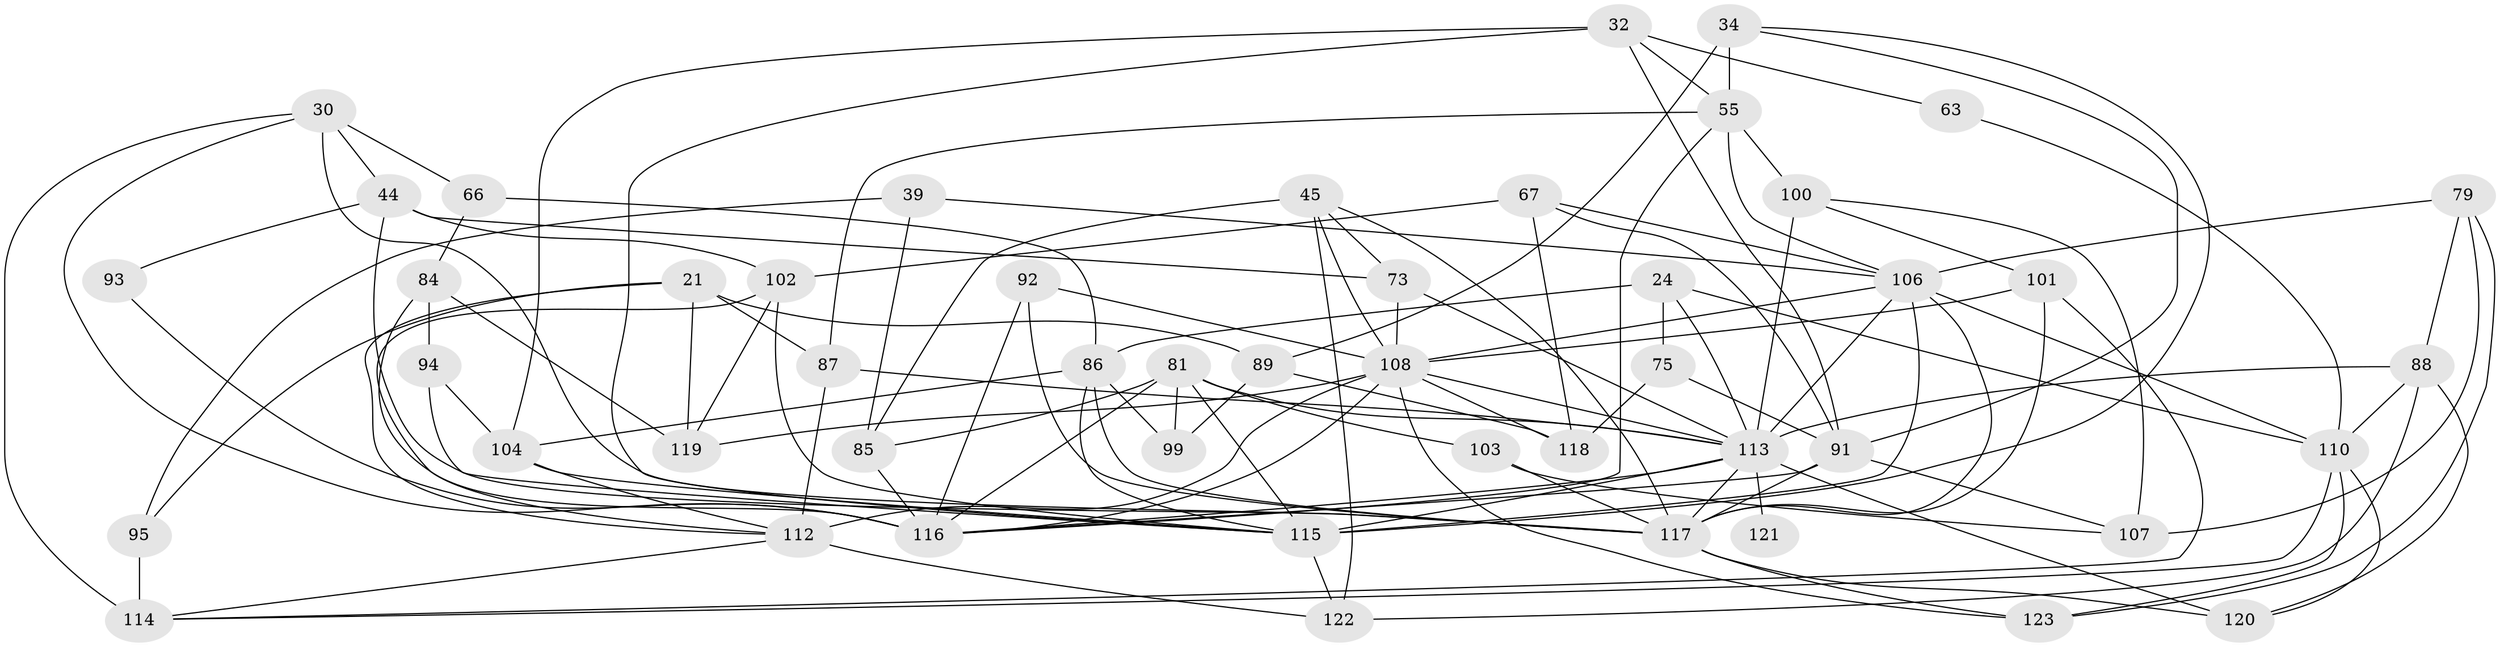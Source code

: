 // original degree distribution, {3: 0.3170731707317073, 2: 0.10569105691056911, 7: 0.032520325203252036, 5: 0.18699186991869918, 6: 0.12195121951219512, 4: 0.23577235772357724}
// Generated by graph-tools (version 1.1) at 2025/52/03/04/25 21:52:06]
// undirected, 49 vertices, 123 edges
graph export_dot {
graph [start="1"]
  node [color=gray90,style=filled];
  21 [super="+11"];
  24;
  30;
  32;
  34;
  39;
  44 [super="+37"];
  45;
  55 [super="+23"];
  63;
  66 [super="+16"];
  67 [super="+50"];
  73 [super="+22"];
  75 [super="+14"];
  79;
  81 [super="+78"];
  84 [super="+25"];
  85 [super="+58"];
  86 [super="+61"];
  87 [super="+65"];
  88 [super="+76+82"];
  89;
  91 [super="+27+64+80"];
  92 [super="+59"];
  93;
  94;
  95 [super="+4"];
  99 [super="+1"];
  100 [super="+62+70"];
  101 [super="+74"];
  102;
  103;
  104 [super="+43"];
  106 [super="+19+57+77"];
  107;
  108 [super="+72+52"];
  110 [super="+42+54"];
  112 [super="+6+71"];
  113 [super="+18+56+97"];
  114 [super="+83+98"];
  115 [super="+12+36+109"];
  116 [super="+47+111"];
  117 [super="+105+69"];
  118;
  119 [super="+60"];
  120 [super="+90"];
  121;
  122;
  123 [super="+3"];
  21 -- 95 [weight=2];
  21 -- 87 [weight=2];
  21 -- 89;
  21 -- 119;
  21 -- 112;
  24 -- 75 [weight=2];
  24 -- 113 [weight=2];
  24 -- 86;
  24 -- 110;
  30 -- 44 [weight=2];
  30 -- 66;
  30 -- 114;
  30 -- 117;
  30 -- 116 [weight=2];
  32 -- 55 [weight=2];
  32 -- 63;
  32 -- 115;
  32 -- 91;
  32 -- 104;
  34 -- 55 [weight=2];
  34 -- 89;
  34 -- 115;
  34 -- 91;
  39 -- 85;
  39 -- 95;
  39 -- 106;
  44 -- 102;
  44 -- 93;
  44 -- 73;
  44 -- 117;
  45 -- 85 [weight=2];
  45 -- 73;
  45 -- 122;
  45 -- 108;
  45 -- 117;
  55 -- 106 [weight=2];
  55 -- 116;
  55 -- 87;
  55 -- 100 [weight=2];
  63 -- 110;
  66 -- 86;
  66 -- 84;
  67 -- 118 [weight=2];
  67 -- 102 [weight=2];
  67 -- 106;
  67 -- 91;
  73 -- 113 [weight=2];
  73 -- 108;
  75 -- 118;
  75 -- 91;
  79 -- 107;
  79 -- 123;
  79 -- 88;
  79 -- 106;
  81 -- 99 [weight=3];
  81 -- 103 [weight=2];
  81 -- 113;
  81 -- 115 [weight=2];
  81 -- 85;
  81 -- 116;
  84 -- 94;
  84 -- 119;
  84 -- 116 [weight=2];
  85 -- 116 [weight=2];
  86 -- 115 [weight=2];
  86 -- 99;
  86 -- 117 [weight=2];
  86 -- 104;
  87 -- 112;
  87 -- 113;
  88 -- 113 [weight=2];
  88 -- 122;
  88 -- 110;
  88 -- 120 [weight=2];
  89 -- 118;
  89 -- 99;
  91 -- 117;
  91 -- 116 [weight=2];
  91 -- 107;
  92 -- 108 [weight=2];
  92 -- 116 [weight=2];
  92 -- 117 [weight=2];
  93 -- 116;
  94 -- 115;
  94 -- 104;
  95 -- 114 [weight=3];
  100 -- 107;
  100 -- 113 [weight=2];
  100 -- 101;
  101 -- 108;
  101 -- 114;
  101 -- 117;
  102 -- 112;
  102 -- 115;
  102 -- 119;
  103 -- 107;
  103 -- 117;
  104 -- 115;
  104 -- 112;
  106 -- 113 [weight=3];
  106 -- 115;
  106 -- 110 [weight=2];
  106 -- 108;
  106 -- 117;
  108 -- 119 [weight=2];
  108 -- 113 [weight=3];
  108 -- 112 [weight=3];
  108 -- 118;
  108 -- 123;
  108 -- 116;
  110 -- 120 [weight=2];
  110 -- 123;
  110 -- 114;
  112 -- 122;
  112 -- 114;
  113 -- 121 [weight=2];
  113 -- 116 [weight=2];
  113 -- 120 [weight=3];
  113 -- 115 [weight=2];
  113 -- 117 [weight=3];
  115 -- 122;
  117 -- 120;
  117 -- 123;
}
